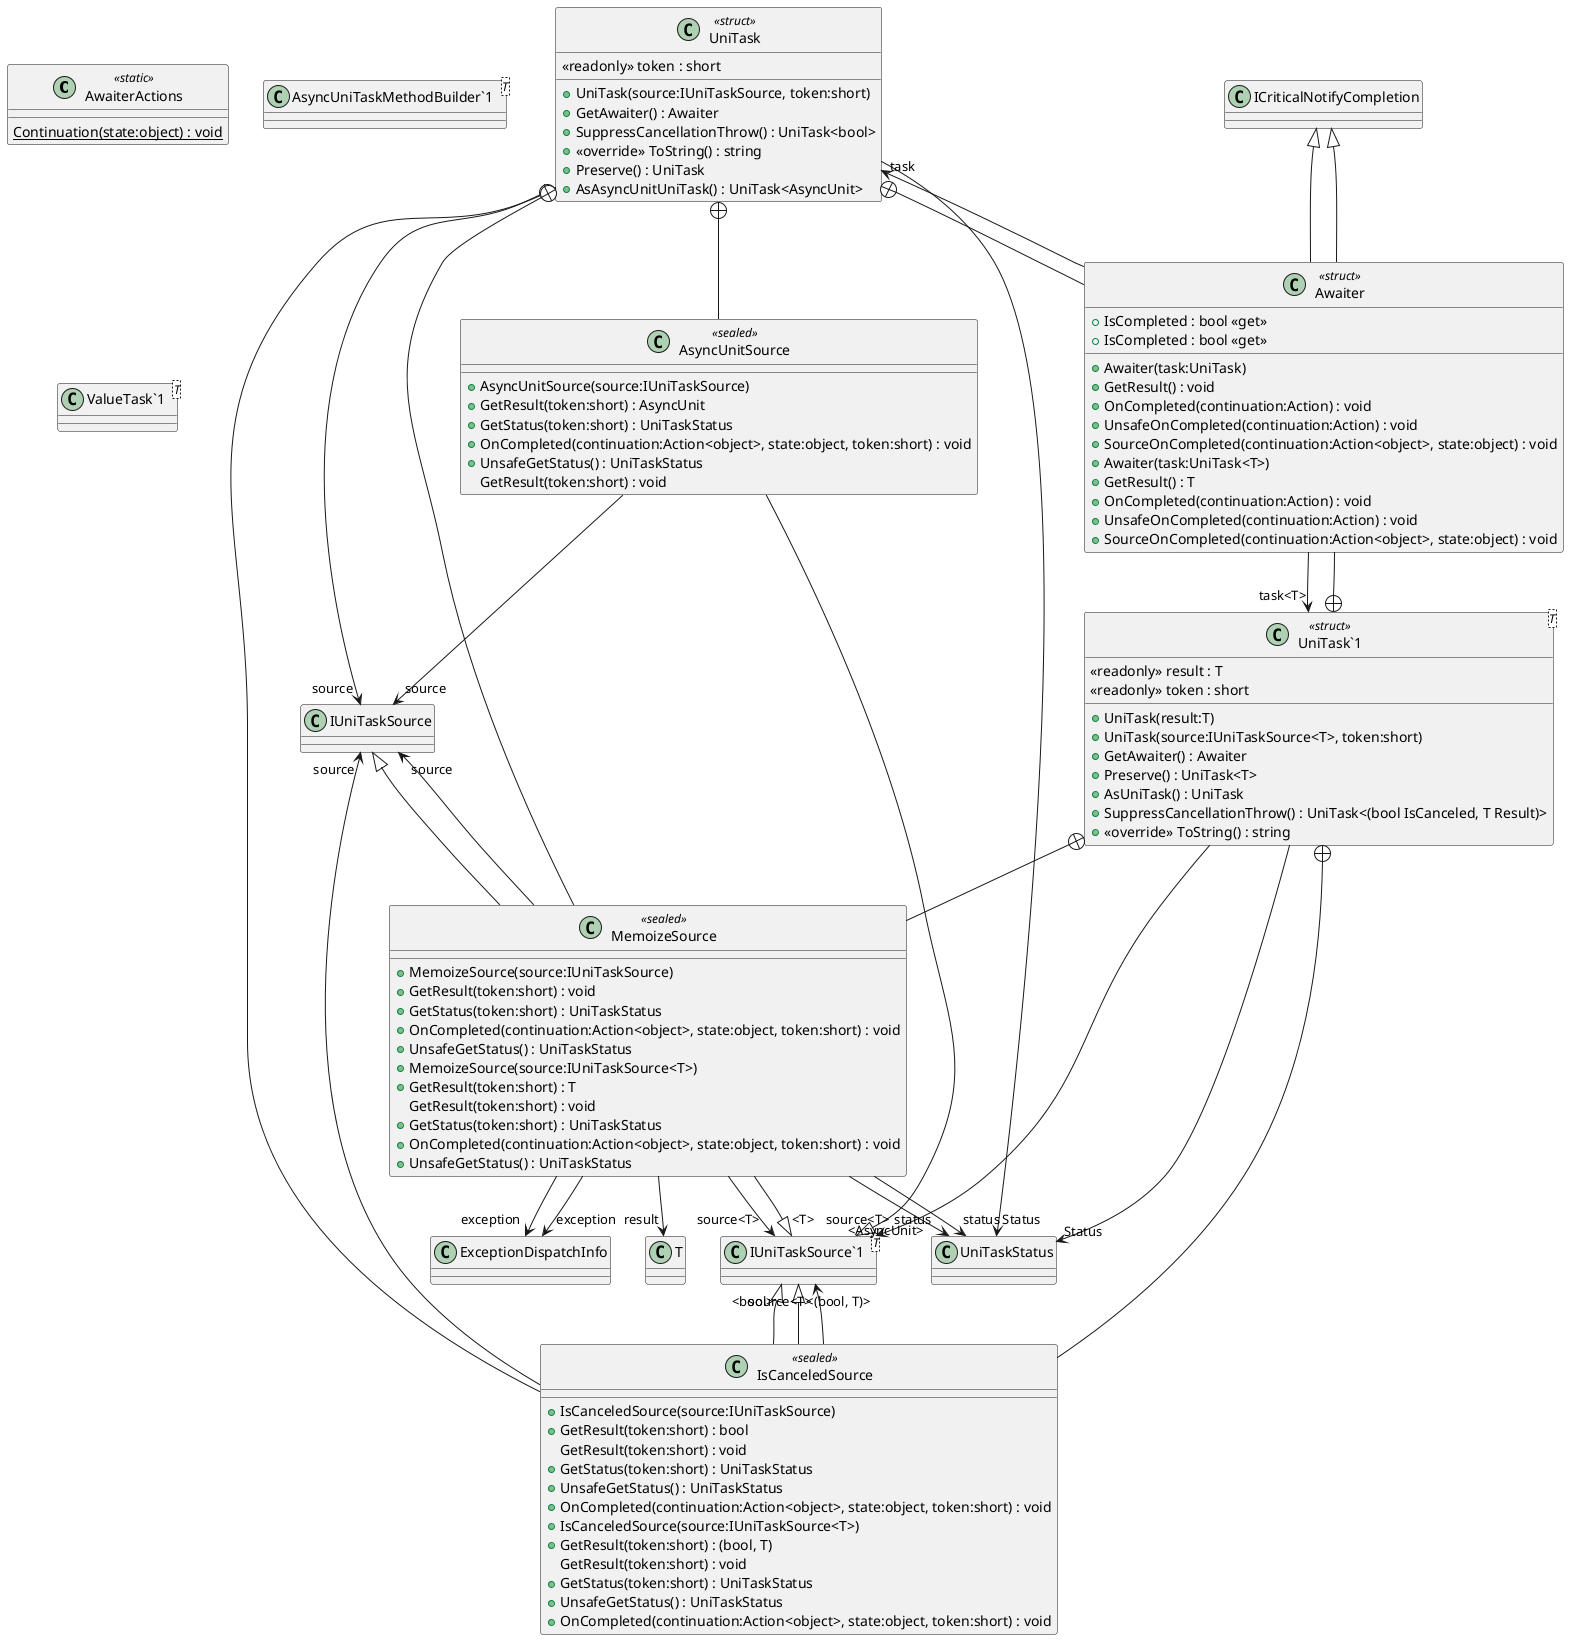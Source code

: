 @startuml
class AwaiterActions <<static>> {
    {static} Continuation(state:object) : void
}
class UniTask <<struct>> {
    <<readonly>> token : short
    + UniTask(source:IUniTaskSource, token:short)
    + GetAwaiter() : Awaiter
    + SuppressCancellationThrow() : UniTask<bool>
    + <<override>> ToString() : string
    + Preserve() : UniTask
    + AsAsyncUnitUniTask() : UniTask<AsyncUnit>
}
class "UniTask`1"<T> <<struct>> {
    <<readonly>> result : T
    <<readonly>> token : short
    + UniTask(result:T)
    + UniTask(source:IUniTaskSource<T>, token:short)
    + GetAwaiter() : Awaiter
    + Preserve() : UniTask<T>
    + AsUniTask() : UniTask
    + SuppressCancellationThrow() : UniTask<(bool IsCanceled, T Result)>
    + <<override>> ToString() : string
}
class AsyncUnitSource <<sealed>> {
    + AsyncUnitSource(source:IUniTaskSource)
    + GetResult(token:short) : AsyncUnit
    + GetStatus(token:short) : UniTaskStatus
    + OnCompleted(continuation:Action<object>, state:object, token:short) : void
    + UnsafeGetStatus() : UniTaskStatus
    GetResult(token:short) : void
}
class IsCanceledSource <<sealed>> {
    + IsCanceledSource(source:IUniTaskSource)
    + GetResult(token:short) : bool
    GetResult(token:short) : void
    + GetStatus(token:short) : UniTaskStatus
    + UnsafeGetStatus() : UniTaskStatus
    + OnCompleted(continuation:Action<object>, state:object, token:short) : void
}
class MemoizeSource <<sealed>> {
    + MemoizeSource(source:IUniTaskSource)
    + GetResult(token:short) : void
    + GetStatus(token:short) : UniTaskStatus
    + OnCompleted(continuation:Action<object>, state:object, token:short) : void
    + UnsafeGetStatus() : UniTaskStatus
}
class Awaiter <<struct>> {
    + Awaiter(task:UniTask)
    + IsCompleted : bool <<get>>
    + GetResult() : void
    + OnCompleted(continuation:Action) : void
    + UnsafeOnCompleted(continuation:Action) : void
    + SourceOnCompleted(continuation:Action<object>, state:object) : void
}
class "AsyncUniTaskMethodBuilder`1"<T> {
}
class "IUniTaskSource`1"<T> {
}
class "ValueTask`1"<T> {
}
class IsCanceledSource <<sealed>> {
    + IsCanceledSource(source:IUniTaskSource<T>)
    + GetResult(token:short) : (bool, T)
    GetResult(token:short) : void
    + GetStatus(token:short) : UniTaskStatus
    + UnsafeGetStatus() : UniTaskStatus
    + OnCompleted(continuation:Action<object>, state:object, token:short) : void
}
class MemoizeSource <<sealed>> {
    + MemoizeSource(source:IUniTaskSource<T>)
    + GetResult(token:short) : T
    GetResult(token:short) : void
    + GetStatus(token:short) : UniTaskStatus
    + OnCompleted(continuation:Action<object>, state:object, token:short) : void
    + UnsafeGetStatus() : UniTaskStatus
}
class Awaiter <<struct>> {
    + Awaiter(task:UniTask<T>)
    + IsCompleted : bool <<get>>
    + GetResult() : T
    + OnCompleted(continuation:Action) : void
    + UnsafeOnCompleted(continuation:Action) : void
    + SourceOnCompleted(continuation:Action<object>, state:object) : void
}
UniTask --> "source" IUniTaskSource
UniTask --> "Status" UniTaskStatus
"UniTask`1" --> "source<T>" "IUniTaskSource`1"
"UniTask`1" --> "Status" UniTaskStatus
UniTask +-- AsyncUnitSource
"IUniTaskSource`1" "<AsyncUnit>" <|-- AsyncUnitSource
AsyncUnitSource --> "source" IUniTaskSource
UniTask +-- IsCanceledSource
"IUniTaskSource`1" "<bool>" <|-- IsCanceledSource
IsCanceledSource --> "source" IUniTaskSource
UniTask +-- MemoizeSource
IUniTaskSource <|-- MemoizeSource
MemoizeSource --> "source" IUniTaskSource
MemoizeSource --> "exception" ExceptionDispatchInfo
MemoizeSource --> "status" UniTaskStatus
UniTask +-- Awaiter
ICriticalNotifyCompletion <|-- Awaiter
Awaiter --> "task" UniTask
"UniTask`1" +-- IsCanceledSource
"IUniTaskSource`1" "<(bool, T)>" <|-- IsCanceledSource
IsCanceledSource --> "source<T>" "IUniTaskSource`1"
"UniTask`1" +-- MemoizeSource
"IUniTaskSource`1" "<T>" <|-- MemoizeSource
MemoizeSource --> "source<T>" "IUniTaskSource`1"
MemoizeSource --> "result" T
MemoizeSource --> "exception" ExceptionDispatchInfo
MemoizeSource --> "status" UniTaskStatus
"UniTask`1" +-- Awaiter
ICriticalNotifyCompletion <|-- Awaiter
Awaiter --> "task<T>" "UniTask`1"
@enduml

